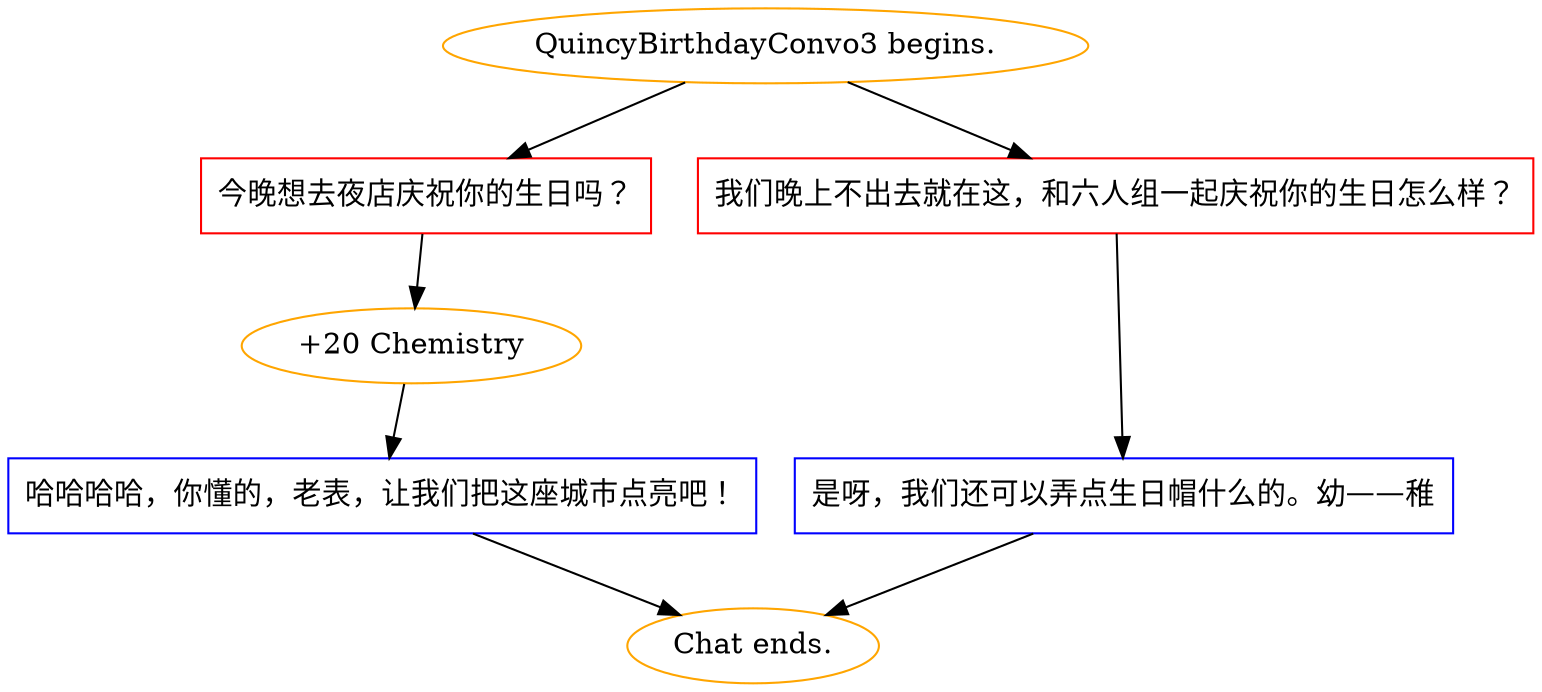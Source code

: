 digraph {
	"QuincyBirthdayConvo3 begins." [color=orange];
		"QuincyBirthdayConvo3 begins." -> j4130480792;
		"QuincyBirthdayConvo3 begins." -> j701257157;
	j4130480792 [label="今晚想去夜店庆祝你的生日吗？",shape=box,color=red];
		j4130480792 -> j2855639052;
	j701257157 [label="我们晚上不出去就在这，和六人组一起庆祝你的生日怎么样？",shape=box,color=red];
		j701257157 -> j3249511620;
	j2855639052 [label="+20 Chemistry",color=orange];
		j2855639052 -> j625719232;
	j3249511620 [label="是呀，我们还可以弄点生日帽什么的。幼——稚",shape=box,color=blue];
		j3249511620 -> "Chat ends.";
	j625719232 [label="哈哈哈哈，你懂的，老表，让我们把这座城市点亮吧！",shape=box,color=blue];
		j625719232 -> "Chat ends.";
	"Chat ends." [color=orange];
}